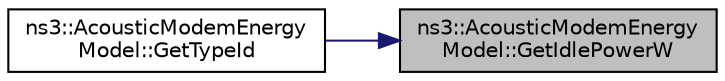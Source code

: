 digraph "ns3::AcousticModemEnergyModel::GetIdlePowerW"
{
 // LATEX_PDF_SIZE
  edge [fontname="Helvetica",fontsize="10",labelfontname="Helvetica",labelfontsize="10"];
  node [fontname="Helvetica",fontsize="10",shape=record];
  rankdir="RL";
  Node1 [label="ns3::AcousticModemEnergy\lModel::GetIdlePowerW",height=0.2,width=0.4,color="black", fillcolor="grey75", style="filled", fontcolor="black",tooltip="Get the idle power of the modem."];
  Node1 -> Node2 [dir="back",color="midnightblue",fontsize="10",style="solid",fontname="Helvetica"];
  Node2 [label="ns3::AcousticModemEnergy\lModel::GetTypeId",height=0.2,width=0.4,color="black", fillcolor="white", style="filled",URL="$classns3_1_1_acoustic_modem_energy_model.html#a9261890776d876f46b1d48de27b74443",tooltip="Register this type."];
}
